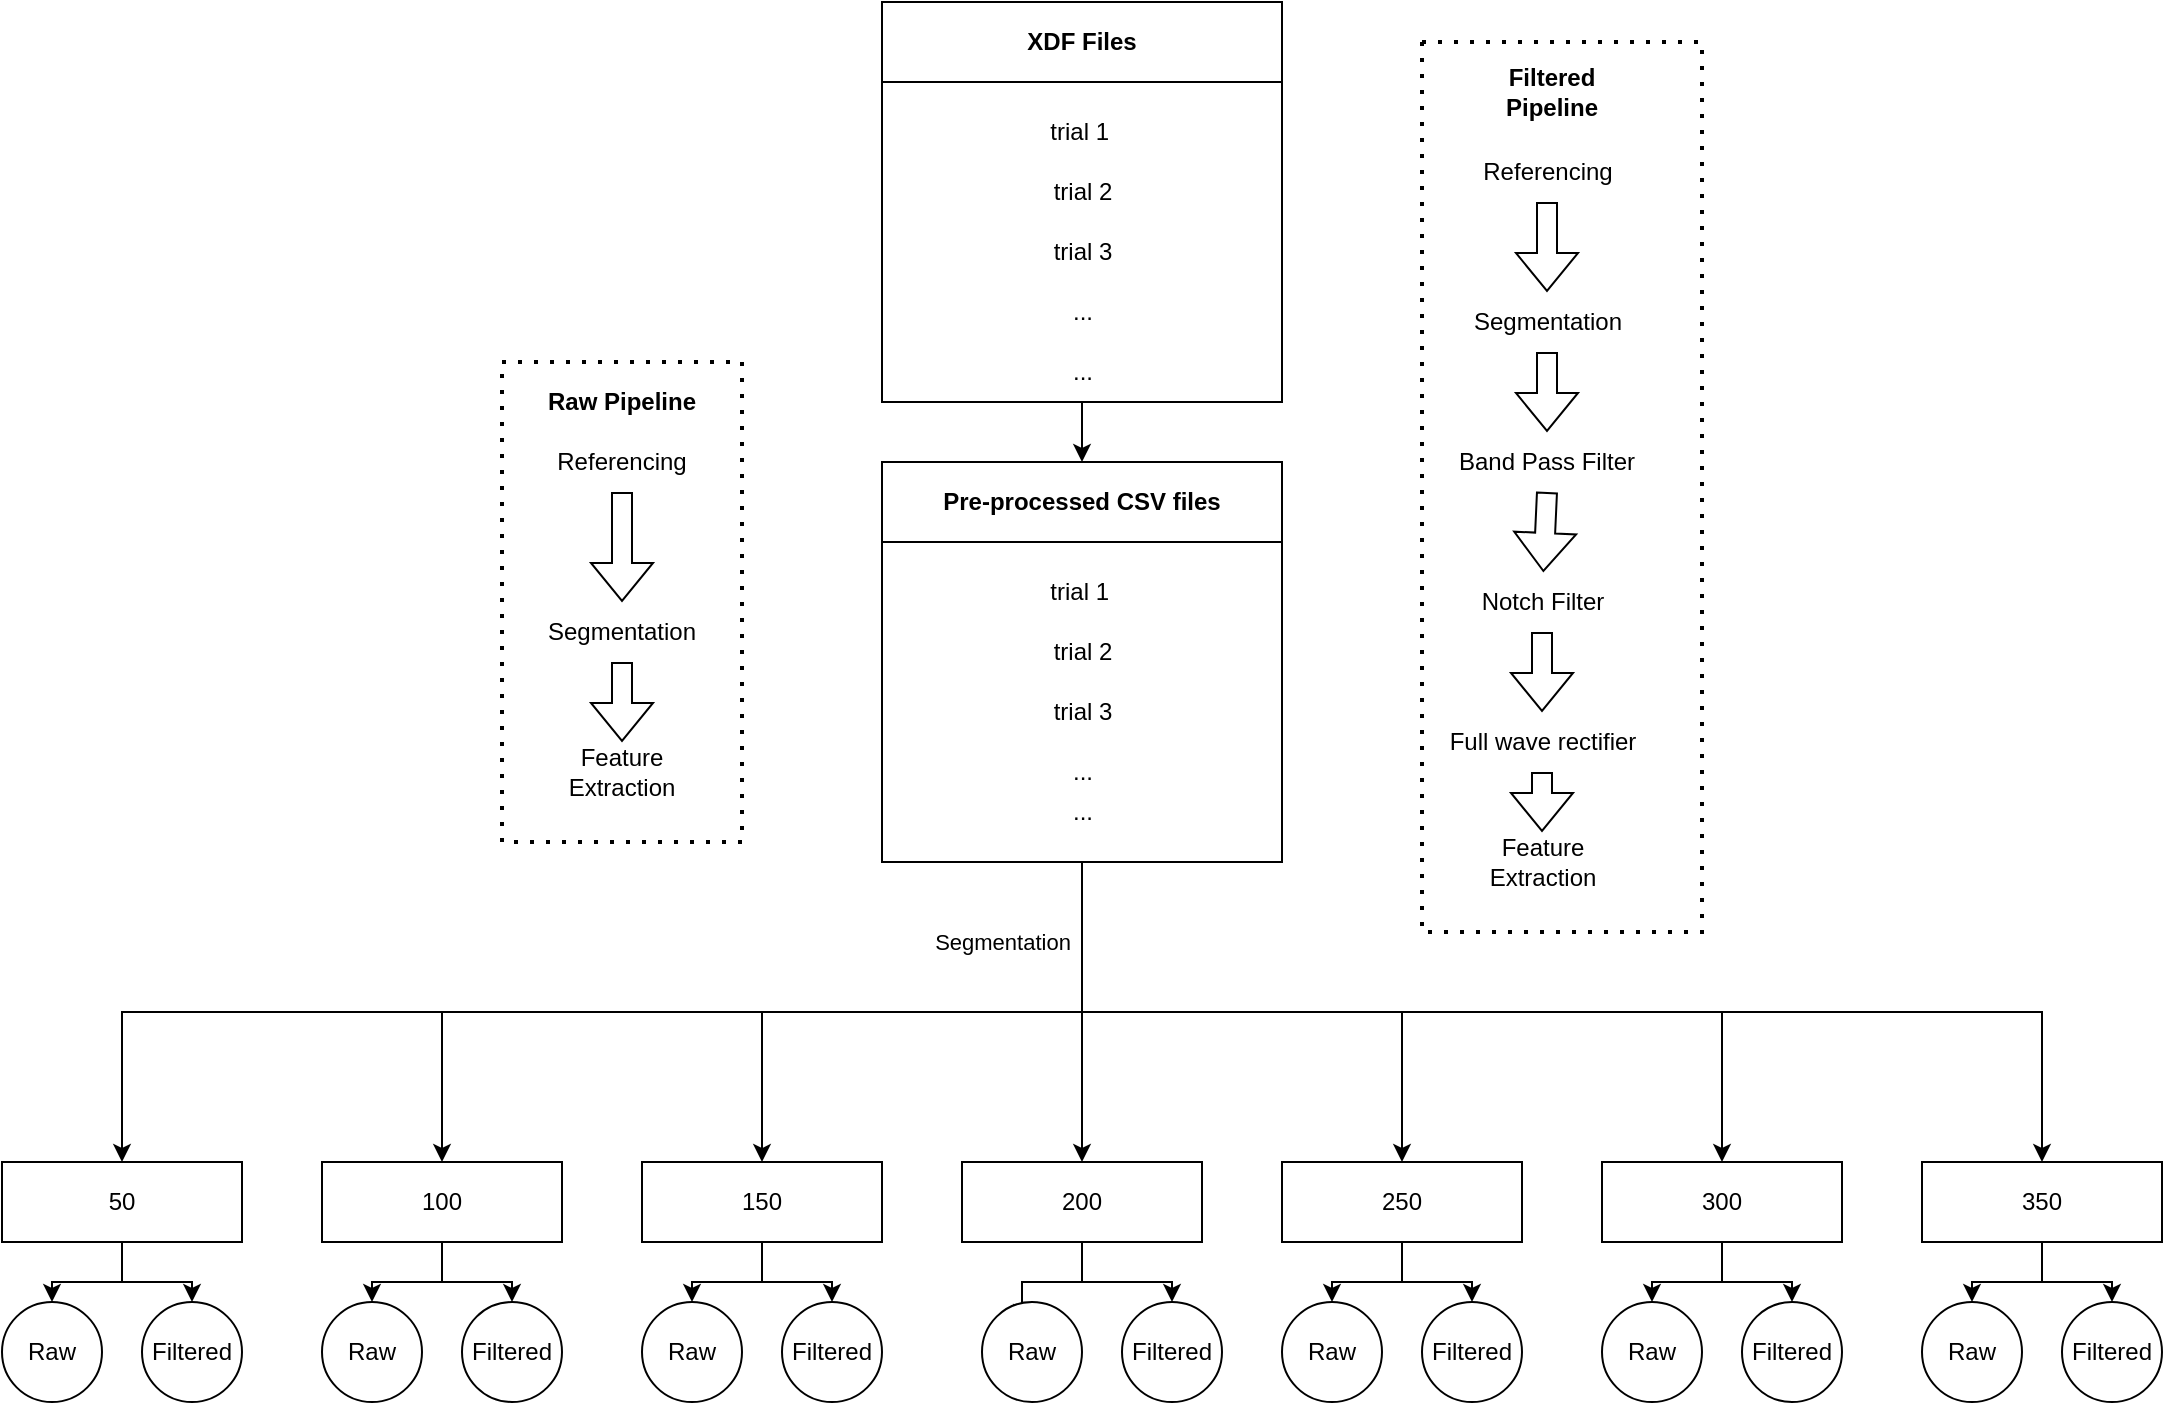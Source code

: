 <mxfile version="21.2.2" type="device">
  <diagram name="Page-1" id="ktkJlVqYEjQXZmO8xF6W">
    <mxGraphModel dx="1221" dy="694" grid="1" gridSize="10" guides="1" tooltips="1" connect="1" arrows="1" fold="1" page="1" pageScale="1" pageWidth="850" pageHeight="1100" math="0" shadow="0">
      <root>
        <mxCell id="0" />
        <mxCell id="1" parent="0" />
        <mxCell id="rGsg8e2gAJntpX7pAh_1-5" value="XDF Files" style="swimlane;whiteSpace=wrap;html=1;startSize=40;" vertex="1" parent="1">
          <mxGeometry x="480" y="60" width="200" height="200" as="geometry" />
        </mxCell>
        <mxCell id="rGsg8e2gAJntpX7pAh_1-6" value="trial 1&amp;nbsp;" style="text;html=1;align=center;verticalAlign=middle;resizable=0;points=[];autosize=1;strokeColor=none;fillColor=none;" vertex="1" parent="rGsg8e2gAJntpX7pAh_1-5">
          <mxGeometry x="70" y="50" width="60" height="30" as="geometry" />
        </mxCell>
        <mxCell id="rGsg8e2gAJntpX7pAh_1-7" value="trial 2" style="text;html=1;align=center;verticalAlign=middle;resizable=0;points=[];autosize=1;strokeColor=none;fillColor=none;" vertex="1" parent="rGsg8e2gAJntpX7pAh_1-5">
          <mxGeometry x="75" y="80" width="50" height="30" as="geometry" />
        </mxCell>
        <mxCell id="rGsg8e2gAJntpX7pAh_1-8" value="trial 3" style="text;html=1;align=center;verticalAlign=middle;resizable=0;points=[];autosize=1;strokeColor=none;fillColor=none;" vertex="1" parent="rGsg8e2gAJntpX7pAh_1-5">
          <mxGeometry x="75" y="110" width="50" height="30" as="geometry" />
        </mxCell>
        <mxCell id="rGsg8e2gAJntpX7pAh_1-9" value="..." style="text;html=1;align=center;verticalAlign=middle;resizable=0;points=[];autosize=1;strokeColor=none;fillColor=none;" vertex="1" parent="rGsg8e2gAJntpX7pAh_1-5">
          <mxGeometry x="85" y="140" width="30" height="30" as="geometry" />
        </mxCell>
        <mxCell id="rGsg8e2gAJntpX7pAh_1-10" value="..." style="text;html=1;align=center;verticalAlign=middle;resizable=0;points=[];autosize=1;strokeColor=none;fillColor=none;" vertex="1" parent="rGsg8e2gAJntpX7pAh_1-5">
          <mxGeometry x="85" y="170" width="30" height="30" as="geometry" />
        </mxCell>
        <mxCell id="rGsg8e2gAJntpX7pAh_1-27" style="edgeStyle=orthogonalEdgeStyle;rounded=0;orthogonalLoop=1;jettySize=auto;html=1;exitX=0.5;exitY=1;exitDx=0;exitDy=0;" edge="1" parent="1" source="rGsg8e2gAJntpX7pAh_1-11" target="rGsg8e2gAJntpX7pAh_1-23">
          <mxGeometry relative="1" as="geometry" />
        </mxCell>
        <mxCell id="rGsg8e2gAJntpX7pAh_1-28" style="edgeStyle=orthogonalEdgeStyle;rounded=0;orthogonalLoop=1;jettySize=auto;html=1;exitX=0.5;exitY=1;exitDx=0;exitDy=0;" edge="1" parent="1" source="rGsg8e2gAJntpX7pAh_1-11" target="rGsg8e2gAJntpX7pAh_1-19">
          <mxGeometry relative="1" as="geometry" />
        </mxCell>
        <mxCell id="rGsg8e2gAJntpX7pAh_1-29" style="edgeStyle=orthogonalEdgeStyle;rounded=0;orthogonalLoop=1;jettySize=auto;html=1;exitX=0.5;exitY=1;exitDx=0;exitDy=0;entryX=0.5;entryY=0;entryDx=0;entryDy=0;" edge="1" parent="1" source="rGsg8e2gAJntpX7pAh_1-11" target="rGsg8e2gAJntpX7pAh_1-20">
          <mxGeometry relative="1" as="geometry" />
        </mxCell>
        <mxCell id="rGsg8e2gAJntpX7pAh_1-30" style="edgeStyle=orthogonalEdgeStyle;rounded=0;orthogonalLoop=1;jettySize=auto;html=1;exitX=0.5;exitY=1;exitDx=0;exitDy=0;entryX=0.5;entryY=0;entryDx=0;entryDy=0;" edge="1" parent="1" source="rGsg8e2gAJntpX7pAh_1-11" target="rGsg8e2gAJntpX7pAh_1-21">
          <mxGeometry relative="1" as="geometry" />
        </mxCell>
        <mxCell id="rGsg8e2gAJntpX7pAh_1-34" value="Segmentation" style="edgeLabel;html=1;align=center;verticalAlign=middle;resizable=0;points=[];" vertex="1" connectable="0" parent="rGsg8e2gAJntpX7pAh_1-30">
          <mxGeometry x="0.267" y="-3" relative="1" as="geometry">
            <mxPoint x="-37" y="-55" as="offset" />
          </mxGeometry>
        </mxCell>
        <mxCell id="rGsg8e2gAJntpX7pAh_1-31" style="edgeStyle=orthogonalEdgeStyle;rounded=0;orthogonalLoop=1;jettySize=auto;html=1;exitX=0.5;exitY=1;exitDx=0;exitDy=0;" edge="1" parent="1" source="rGsg8e2gAJntpX7pAh_1-11" target="rGsg8e2gAJntpX7pAh_1-22">
          <mxGeometry relative="1" as="geometry" />
        </mxCell>
        <mxCell id="rGsg8e2gAJntpX7pAh_1-32" style="edgeStyle=orthogonalEdgeStyle;rounded=0;orthogonalLoop=1;jettySize=auto;html=1;exitX=0.5;exitY=1;exitDx=0;exitDy=0;" edge="1" parent="1" source="rGsg8e2gAJntpX7pAh_1-11" target="rGsg8e2gAJntpX7pAh_1-24">
          <mxGeometry relative="1" as="geometry" />
        </mxCell>
        <mxCell id="rGsg8e2gAJntpX7pAh_1-33" style="edgeStyle=orthogonalEdgeStyle;rounded=0;orthogonalLoop=1;jettySize=auto;html=1;exitX=0.5;exitY=1;exitDx=0;exitDy=0;entryX=0.5;entryY=0;entryDx=0;entryDy=0;" edge="1" parent="1" source="rGsg8e2gAJntpX7pAh_1-11" target="rGsg8e2gAJntpX7pAh_1-25">
          <mxGeometry relative="1" as="geometry" />
        </mxCell>
        <mxCell id="rGsg8e2gAJntpX7pAh_1-11" value="Pre-processed CSV files" style="swimlane;whiteSpace=wrap;html=1;startSize=40;" vertex="1" parent="1">
          <mxGeometry x="480" y="290" width="200" height="200" as="geometry" />
        </mxCell>
        <mxCell id="rGsg8e2gAJntpX7pAh_1-12" value="trial 1&amp;nbsp;" style="text;html=1;align=center;verticalAlign=middle;resizable=0;points=[];autosize=1;strokeColor=none;fillColor=none;" vertex="1" parent="rGsg8e2gAJntpX7pAh_1-11">
          <mxGeometry x="70" y="50" width="60" height="30" as="geometry" />
        </mxCell>
        <mxCell id="rGsg8e2gAJntpX7pAh_1-13" value="trial 2" style="text;html=1;align=center;verticalAlign=middle;resizable=0;points=[];autosize=1;strokeColor=none;fillColor=none;" vertex="1" parent="rGsg8e2gAJntpX7pAh_1-11">
          <mxGeometry x="75" y="80" width="50" height="30" as="geometry" />
        </mxCell>
        <mxCell id="rGsg8e2gAJntpX7pAh_1-14" value="trial 3" style="text;html=1;align=center;verticalAlign=middle;resizable=0;points=[];autosize=1;strokeColor=none;fillColor=none;" vertex="1" parent="rGsg8e2gAJntpX7pAh_1-11">
          <mxGeometry x="75" y="110" width="50" height="30" as="geometry" />
        </mxCell>
        <mxCell id="rGsg8e2gAJntpX7pAh_1-15" value="..." style="text;html=1;align=center;verticalAlign=middle;resizable=0;points=[];autosize=1;strokeColor=none;fillColor=none;" vertex="1" parent="rGsg8e2gAJntpX7pAh_1-11">
          <mxGeometry x="85" y="140" width="30" height="30" as="geometry" />
        </mxCell>
        <mxCell id="rGsg8e2gAJntpX7pAh_1-16" value="..." style="text;html=1;align=center;verticalAlign=middle;resizable=0;points=[];autosize=1;strokeColor=none;fillColor=none;" vertex="1" parent="rGsg8e2gAJntpX7pAh_1-11">
          <mxGeometry x="85" y="160" width="30" height="30" as="geometry" />
        </mxCell>
        <mxCell id="rGsg8e2gAJntpX7pAh_1-18" style="edgeStyle=orthogonalEdgeStyle;rounded=0;orthogonalLoop=1;jettySize=auto;html=1;entryX=0.5;entryY=0;entryDx=0;entryDy=0;" edge="1" parent="1" source="rGsg8e2gAJntpX7pAh_1-10" target="rGsg8e2gAJntpX7pAh_1-11">
          <mxGeometry relative="1" as="geometry" />
        </mxCell>
        <mxCell id="rGsg8e2gAJntpX7pAh_1-56" style="edgeStyle=orthogonalEdgeStyle;rounded=0;orthogonalLoop=1;jettySize=auto;html=1;exitX=0.5;exitY=1;exitDx=0;exitDy=0;entryX=0.5;entryY=0;entryDx=0;entryDy=0;" edge="1" parent="1" source="rGsg8e2gAJntpX7pAh_1-19" target="rGsg8e2gAJntpX7pAh_1-40">
          <mxGeometry relative="1" as="geometry" />
        </mxCell>
        <mxCell id="rGsg8e2gAJntpX7pAh_1-57" style="edgeStyle=orthogonalEdgeStyle;rounded=0;orthogonalLoop=1;jettySize=auto;html=1;exitX=0.5;exitY=1;exitDx=0;exitDy=0;" edge="1" parent="1" source="rGsg8e2gAJntpX7pAh_1-19" target="rGsg8e2gAJntpX7pAh_1-41">
          <mxGeometry relative="1" as="geometry" />
        </mxCell>
        <mxCell id="rGsg8e2gAJntpX7pAh_1-19" value="100" style="rounded=0;whiteSpace=wrap;html=1;" vertex="1" parent="1">
          <mxGeometry x="200" y="640" width="120" height="40" as="geometry" />
        </mxCell>
        <mxCell id="rGsg8e2gAJntpX7pAh_1-58" style="edgeStyle=orthogonalEdgeStyle;rounded=0;orthogonalLoop=1;jettySize=auto;html=1;exitX=0.5;exitY=1;exitDx=0;exitDy=0;" edge="1" parent="1" source="rGsg8e2gAJntpX7pAh_1-20" target="rGsg8e2gAJntpX7pAh_1-42">
          <mxGeometry relative="1" as="geometry" />
        </mxCell>
        <mxCell id="rGsg8e2gAJntpX7pAh_1-59" style="edgeStyle=orthogonalEdgeStyle;rounded=0;orthogonalLoop=1;jettySize=auto;html=1;exitX=0.5;exitY=1;exitDx=0;exitDy=0;" edge="1" parent="1" source="rGsg8e2gAJntpX7pAh_1-20" target="rGsg8e2gAJntpX7pAh_1-43">
          <mxGeometry relative="1" as="geometry" />
        </mxCell>
        <mxCell id="rGsg8e2gAJntpX7pAh_1-20" value="150" style="rounded=0;whiteSpace=wrap;html=1;" vertex="1" parent="1">
          <mxGeometry x="360" y="640" width="120" height="40" as="geometry" />
        </mxCell>
        <mxCell id="rGsg8e2gAJntpX7pAh_1-60" style="edgeStyle=orthogonalEdgeStyle;rounded=0;orthogonalLoop=1;jettySize=auto;html=1;exitX=0.5;exitY=1;exitDx=0;exitDy=0;entryX=0.4;entryY=0.2;entryDx=0;entryDy=0;entryPerimeter=0;" edge="1" parent="1" source="rGsg8e2gAJntpX7pAh_1-21" target="rGsg8e2gAJntpX7pAh_1-48">
          <mxGeometry relative="1" as="geometry" />
        </mxCell>
        <mxCell id="rGsg8e2gAJntpX7pAh_1-61" style="edgeStyle=orthogonalEdgeStyle;rounded=0;orthogonalLoop=1;jettySize=auto;html=1;exitX=0.5;exitY=1;exitDx=0;exitDy=0;entryX=0.5;entryY=0;entryDx=0;entryDy=0;" edge="1" parent="1" source="rGsg8e2gAJntpX7pAh_1-21" target="rGsg8e2gAJntpX7pAh_1-49">
          <mxGeometry relative="1" as="geometry" />
        </mxCell>
        <mxCell id="rGsg8e2gAJntpX7pAh_1-21" value="200" style="rounded=0;whiteSpace=wrap;html=1;" vertex="1" parent="1">
          <mxGeometry x="520" y="640" width="120" height="40" as="geometry" />
        </mxCell>
        <mxCell id="rGsg8e2gAJntpX7pAh_1-62" style="edgeStyle=orthogonalEdgeStyle;rounded=0;orthogonalLoop=1;jettySize=auto;html=1;exitX=0.5;exitY=1;exitDx=0;exitDy=0;entryX=0.5;entryY=0;entryDx=0;entryDy=0;" edge="1" parent="1" source="rGsg8e2gAJntpX7pAh_1-22" target="rGsg8e2gAJntpX7pAh_1-50">
          <mxGeometry relative="1" as="geometry" />
        </mxCell>
        <mxCell id="rGsg8e2gAJntpX7pAh_1-63" style="edgeStyle=orthogonalEdgeStyle;rounded=0;orthogonalLoop=1;jettySize=auto;html=1;exitX=0.5;exitY=1;exitDx=0;exitDy=0;entryX=0.5;entryY=0;entryDx=0;entryDy=0;" edge="1" parent="1" source="rGsg8e2gAJntpX7pAh_1-22" target="rGsg8e2gAJntpX7pAh_1-51">
          <mxGeometry relative="1" as="geometry" />
        </mxCell>
        <mxCell id="rGsg8e2gAJntpX7pAh_1-22" value="250" style="rounded=0;whiteSpace=wrap;html=1;" vertex="1" parent="1">
          <mxGeometry x="680" y="640" width="120" height="40" as="geometry" />
        </mxCell>
        <mxCell id="rGsg8e2gAJntpX7pAh_1-37" style="edgeStyle=orthogonalEdgeStyle;rounded=0;orthogonalLoop=1;jettySize=auto;html=1;exitX=0.5;exitY=1;exitDx=0;exitDy=0;entryX=0.5;entryY=0;entryDx=0;entryDy=0;" edge="1" parent="1" source="rGsg8e2gAJntpX7pAh_1-23" target="rGsg8e2gAJntpX7pAh_1-35">
          <mxGeometry relative="1" as="geometry" />
        </mxCell>
        <mxCell id="rGsg8e2gAJntpX7pAh_1-38" style="edgeStyle=orthogonalEdgeStyle;rounded=0;orthogonalLoop=1;jettySize=auto;html=1;exitX=0.5;exitY=1;exitDx=0;exitDy=0;entryX=0.5;entryY=0;entryDx=0;entryDy=0;" edge="1" parent="1" source="rGsg8e2gAJntpX7pAh_1-23" target="rGsg8e2gAJntpX7pAh_1-36">
          <mxGeometry relative="1" as="geometry" />
        </mxCell>
        <mxCell id="rGsg8e2gAJntpX7pAh_1-23" value="50" style="rounded=0;whiteSpace=wrap;html=1;" vertex="1" parent="1">
          <mxGeometry x="40" y="640" width="120" height="40" as="geometry" />
        </mxCell>
        <mxCell id="rGsg8e2gAJntpX7pAh_1-64" style="edgeStyle=orthogonalEdgeStyle;rounded=0;orthogonalLoop=1;jettySize=auto;html=1;exitX=0.5;exitY=1;exitDx=0;exitDy=0;entryX=0.5;entryY=0;entryDx=0;entryDy=0;" edge="1" parent="1" source="rGsg8e2gAJntpX7pAh_1-24" target="rGsg8e2gAJntpX7pAh_1-52">
          <mxGeometry relative="1" as="geometry" />
        </mxCell>
        <mxCell id="rGsg8e2gAJntpX7pAh_1-65" style="edgeStyle=orthogonalEdgeStyle;rounded=0;orthogonalLoop=1;jettySize=auto;html=1;exitX=0.5;exitY=1;exitDx=0;exitDy=0;entryX=0.5;entryY=0;entryDx=0;entryDy=0;" edge="1" parent="1" source="rGsg8e2gAJntpX7pAh_1-24" target="rGsg8e2gAJntpX7pAh_1-53">
          <mxGeometry relative="1" as="geometry" />
        </mxCell>
        <mxCell id="rGsg8e2gAJntpX7pAh_1-24" value="300" style="rounded=0;whiteSpace=wrap;html=1;" vertex="1" parent="1">
          <mxGeometry x="840" y="640" width="120" height="40" as="geometry" />
        </mxCell>
        <mxCell id="rGsg8e2gAJntpX7pAh_1-66" style="edgeStyle=orthogonalEdgeStyle;rounded=0;orthogonalLoop=1;jettySize=auto;html=1;exitX=0.5;exitY=1;exitDx=0;exitDy=0;entryX=0.5;entryY=0;entryDx=0;entryDy=0;" edge="1" parent="1" source="rGsg8e2gAJntpX7pAh_1-25" target="rGsg8e2gAJntpX7pAh_1-54">
          <mxGeometry relative="1" as="geometry" />
        </mxCell>
        <mxCell id="rGsg8e2gAJntpX7pAh_1-67" style="edgeStyle=orthogonalEdgeStyle;rounded=0;orthogonalLoop=1;jettySize=auto;html=1;exitX=0.5;exitY=1;exitDx=0;exitDy=0;entryX=0.5;entryY=0;entryDx=0;entryDy=0;" edge="1" parent="1" source="rGsg8e2gAJntpX7pAh_1-25" target="rGsg8e2gAJntpX7pAh_1-55">
          <mxGeometry relative="1" as="geometry" />
        </mxCell>
        <mxCell id="rGsg8e2gAJntpX7pAh_1-25" value="350" style="rounded=0;whiteSpace=wrap;html=1;" vertex="1" parent="1">
          <mxGeometry x="1000" y="640" width="120" height="40" as="geometry" />
        </mxCell>
        <mxCell id="rGsg8e2gAJntpX7pAh_1-35" value="Raw" style="ellipse;whiteSpace=wrap;html=1;aspect=fixed;" vertex="1" parent="1">
          <mxGeometry x="40" y="710" width="50" height="50" as="geometry" />
        </mxCell>
        <mxCell id="rGsg8e2gAJntpX7pAh_1-36" value="Filtered" style="ellipse;whiteSpace=wrap;html=1;aspect=fixed;" vertex="1" parent="1">
          <mxGeometry x="110" y="710" width="50" height="50" as="geometry" />
        </mxCell>
        <mxCell id="rGsg8e2gAJntpX7pAh_1-40" value="Raw" style="ellipse;whiteSpace=wrap;html=1;aspect=fixed;" vertex="1" parent="1">
          <mxGeometry x="200" y="710" width="50" height="50" as="geometry" />
        </mxCell>
        <mxCell id="rGsg8e2gAJntpX7pAh_1-41" value="Filtered" style="ellipse;whiteSpace=wrap;html=1;aspect=fixed;" vertex="1" parent="1">
          <mxGeometry x="270" y="710" width="50" height="50" as="geometry" />
        </mxCell>
        <mxCell id="rGsg8e2gAJntpX7pAh_1-42" value="Raw" style="ellipse;whiteSpace=wrap;html=1;aspect=fixed;" vertex="1" parent="1">
          <mxGeometry x="360" y="710" width="50" height="50" as="geometry" />
        </mxCell>
        <mxCell id="rGsg8e2gAJntpX7pAh_1-43" value="Filtered" style="ellipse;whiteSpace=wrap;html=1;aspect=fixed;" vertex="1" parent="1">
          <mxGeometry x="430" y="710" width="50" height="50" as="geometry" />
        </mxCell>
        <mxCell id="rGsg8e2gAJntpX7pAh_1-48" value="Raw" style="ellipse;whiteSpace=wrap;html=1;aspect=fixed;" vertex="1" parent="1">
          <mxGeometry x="530" y="710" width="50" height="50" as="geometry" />
        </mxCell>
        <mxCell id="rGsg8e2gAJntpX7pAh_1-49" value="Filtered" style="ellipse;whiteSpace=wrap;html=1;aspect=fixed;" vertex="1" parent="1">
          <mxGeometry x="600" y="710" width="50" height="50" as="geometry" />
        </mxCell>
        <mxCell id="rGsg8e2gAJntpX7pAh_1-50" value="Raw" style="ellipse;whiteSpace=wrap;html=1;aspect=fixed;" vertex="1" parent="1">
          <mxGeometry x="680" y="710" width="50" height="50" as="geometry" />
        </mxCell>
        <mxCell id="rGsg8e2gAJntpX7pAh_1-51" value="Filtered" style="ellipse;whiteSpace=wrap;html=1;aspect=fixed;" vertex="1" parent="1">
          <mxGeometry x="750" y="710" width="50" height="50" as="geometry" />
        </mxCell>
        <mxCell id="rGsg8e2gAJntpX7pAh_1-52" value="Raw" style="ellipse;whiteSpace=wrap;html=1;aspect=fixed;" vertex="1" parent="1">
          <mxGeometry x="840" y="710" width="50" height="50" as="geometry" />
        </mxCell>
        <mxCell id="rGsg8e2gAJntpX7pAh_1-53" value="Filtered" style="ellipse;whiteSpace=wrap;html=1;aspect=fixed;" vertex="1" parent="1">
          <mxGeometry x="910" y="710" width="50" height="50" as="geometry" />
        </mxCell>
        <mxCell id="rGsg8e2gAJntpX7pAh_1-54" value="Raw" style="ellipse;whiteSpace=wrap;html=1;aspect=fixed;" vertex="1" parent="1">
          <mxGeometry x="1000" y="710" width="50" height="50" as="geometry" />
        </mxCell>
        <mxCell id="rGsg8e2gAJntpX7pAh_1-55" value="Filtered" style="ellipse;whiteSpace=wrap;html=1;aspect=fixed;" vertex="1" parent="1">
          <mxGeometry x="1070" y="710" width="50" height="50" as="geometry" />
        </mxCell>
        <mxCell id="rGsg8e2gAJntpX7pAh_1-68" value="Raw Pipeline" style="text;html=1;strokeColor=none;fillColor=none;align=center;verticalAlign=middle;whiteSpace=wrap;rounded=0;fontStyle=1" vertex="1" parent="1">
          <mxGeometry x="310" y="245" width="80" height="30" as="geometry" />
        </mxCell>
        <mxCell id="rGsg8e2gAJntpX7pAh_1-69" value="Segmentation" style="text;html=1;strokeColor=none;fillColor=none;align=center;verticalAlign=middle;whiteSpace=wrap;rounded=0;" vertex="1" parent="1">
          <mxGeometry x="320" y="360" width="60" height="30" as="geometry" />
        </mxCell>
        <mxCell id="rGsg8e2gAJntpX7pAh_1-71" value="Feature Extraction" style="text;html=1;strokeColor=none;fillColor=none;align=center;verticalAlign=middle;whiteSpace=wrap;rounded=0;" vertex="1" parent="1">
          <mxGeometry x="320" y="430" width="60" height="30" as="geometry" />
        </mxCell>
        <mxCell id="rGsg8e2gAJntpX7pAh_1-72" value="" style="shape=flexArrow;endArrow=classic;html=1;rounded=0;exitX=0.5;exitY=1;exitDx=0;exitDy=0;entryX=0.5;entryY=0;entryDx=0;entryDy=0;" edge="1" parent="1" source="rGsg8e2gAJntpX7pAh_1-69" target="rGsg8e2gAJntpX7pAh_1-71">
          <mxGeometry width="50" height="50" relative="1" as="geometry">
            <mxPoint x="770" y="550" as="sourcePoint" />
            <mxPoint x="820" y="500" as="targetPoint" />
          </mxGeometry>
        </mxCell>
        <mxCell id="rGsg8e2gAJntpX7pAh_1-73" value="Filtered Pipeline" style="text;html=1;strokeColor=none;fillColor=none;align=center;verticalAlign=middle;whiteSpace=wrap;rounded=0;fontStyle=1" vertex="1" parent="1">
          <mxGeometry x="770" y="90" width="90" height="30" as="geometry" />
        </mxCell>
        <mxCell id="rGsg8e2gAJntpX7pAh_1-74" value="Segmentation" style="text;html=1;strokeColor=none;fillColor=none;align=center;verticalAlign=middle;whiteSpace=wrap;rounded=0;" vertex="1" parent="1">
          <mxGeometry x="782.5" y="205" width="60" height="30" as="geometry" />
        </mxCell>
        <mxCell id="rGsg8e2gAJntpX7pAh_1-75" value="Band Pass Filter" style="text;html=1;strokeColor=none;fillColor=none;align=center;verticalAlign=middle;whiteSpace=wrap;rounded=0;" vertex="1" parent="1">
          <mxGeometry x="765" y="275" width="95" height="30" as="geometry" />
        </mxCell>
        <mxCell id="rGsg8e2gAJntpX7pAh_1-76" value="Notch Filter" style="text;html=1;strokeColor=none;fillColor=none;align=center;verticalAlign=middle;whiteSpace=wrap;rounded=0;" vertex="1" parent="1">
          <mxGeometry x="762.5" y="345" width="95" height="30" as="geometry" />
        </mxCell>
        <mxCell id="rGsg8e2gAJntpX7pAh_1-77" value="Full wave rectifier" style="text;html=1;strokeColor=none;fillColor=none;align=center;verticalAlign=middle;whiteSpace=wrap;rounded=0;" vertex="1" parent="1">
          <mxGeometry x="757.5" y="415" width="105" height="30" as="geometry" />
        </mxCell>
        <mxCell id="rGsg8e2gAJntpX7pAh_1-78" value="Feature Extraction" style="text;html=1;strokeColor=none;fillColor=none;align=center;verticalAlign=middle;whiteSpace=wrap;rounded=0;" vertex="1" parent="1">
          <mxGeometry x="762.5" y="475" width="95" height="30" as="geometry" />
        </mxCell>
        <mxCell id="rGsg8e2gAJntpX7pAh_1-80" value="" style="shape=flexArrow;endArrow=classic;html=1;rounded=0;exitX=0.5;exitY=1;exitDx=0;exitDy=0;entryX=0.5;entryY=0;entryDx=0;entryDy=0;" edge="1" parent="1" source="rGsg8e2gAJntpX7pAh_1-74" target="rGsg8e2gAJntpX7pAh_1-75">
          <mxGeometry width="50" height="50" relative="1" as="geometry">
            <mxPoint x="1087.5" y="465" as="sourcePoint" />
            <mxPoint x="1137.5" y="415" as="targetPoint" />
          </mxGeometry>
        </mxCell>
        <mxCell id="rGsg8e2gAJntpX7pAh_1-81" value="" style="shape=flexArrow;endArrow=classic;html=1;rounded=0;exitX=0.5;exitY=1;exitDx=0;exitDy=0;" edge="1" parent="1" source="rGsg8e2gAJntpX7pAh_1-75" target="rGsg8e2gAJntpX7pAh_1-76">
          <mxGeometry width="50" height="50" relative="1" as="geometry">
            <mxPoint x="1087.5" y="465" as="sourcePoint" />
            <mxPoint x="1137.5" y="415" as="targetPoint" />
          </mxGeometry>
        </mxCell>
        <mxCell id="rGsg8e2gAJntpX7pAh_1-82" value="" style="shape=flexArrow;endArrow=classic;html=1;rounded=0;exitX=0.5;exitY=1;exitDx=0;exitDy=0;" edge="1" parent="1" source="rGsg8e2gAJntpX7pAh_1-76" target="rGsg8e2gAJntpX7pAh_1-77">
          <mxGeometry width="50" height="50" relative="1" as="geometry">
            <mxPoint x="1087.5" y="465" as="sourcePoint" />
            <mxPoint x="1137.5" y="415" as="targetPoint" />
          </mxGeometry>
        </mxCell>
        <mxCell id="rGsg8e2gAJntpX7pAh_1-83" value="" style="shape=flexArrow;endArrow=classic;html=1;rounded=0;exitX=0.5;exitY=1;exitDx=0;exitDy=0;" edge="1" parent="1" source="rGsg8e2gAJntpX7pAh_1-77" target="rGsg8e2gAJntpX7pAh_1-78">
          <mxGeometry width="50" height="50" relative="1" as="geometry">
            <mxPoint x="1087.5" y="465" as="sourcePoint" />
            <mxPoint x="1137.5" y="415" as="targetPoint" />
          </mxGeometry>
        </mxCell>
        <mxCell id="rGsg8e2gAJntpX7pAh_1-84" value="" style="endArrow=none;dashed=1;html=1;dashPattern=1 3;strokeWidth=2;rounded=0;" edge="1" parent="1">
          <mxGeometry width="50" height="50" relative="1" as="geometry">
            <mxPoint x="410" y="480" as="sourcePoint" />
            <mxPoint x="410" y="480" as="targetPoint" />
            <Array as="points">
              <mxPoint x="290" y="480" />
              <mxPoint x="290" y="240" />
              <mxPoint x="410" y="240" />
            </Array>
          </mxGeometry>
        </mxCell>
        <mxCell id="rGsg8e2gAJntpX7pAh_1-85" value="" style="endArrow=none;dashed=1;html=1;dashPattern=1 3;strokeWidth=2;rounded=0;" edge="1" parent="1">
          <mxGeometry width="50" height="50" relative="1" as="geometry">
            <mxPoint x="750" y="80" as="sourcePoint" />
            <mxPoint x="750" y="80" as="targetPoint" />
            <Array as="points">
              <mxPoint x="890" y="80" />
              <mxPoint x="890" y="325" />
              <mxPoint x="890" y="525" />
              <mxPoint x="750" y="525" />
            </Array>
          </mxGeometry>
        </mxCell>
        <mxCell id="rGsg8e2gAJntpX7pAh_1-86" value="Referencing" style="text;html=1;strokeColor=none;fillColor=none;align=center;verticalAlign=middle;whiteSpace=wrap;rounded=0;" vertex="1" parent="1">
          <mxGeometry x="320" y="275" width="60" height="30" as="geometry" />
        </mxCell>
        <mxCell id="rGsg8e2gAJntpX7pAh_1-87" value="" style="shape=flexArrow;endArrow=classic;html=1;rounded=0;exitX=0.5;exitY=1;exitDx=0;exitDy=0;" edge="1" parent="1" source="rGsg8e2gAJntpX7pAh_1-86" target="rGsg8e2gAJntpX7pAh_1-69">
          <mxGeometry width="50" height="50" relative="1" as="geometry">
            <mxPoint x="580" y="330" as="sourcePoint" />
            <mxPoint x="630" y="280" as="targetPoint" />
          </mxGeometry>
        </mxCell>
        <mxCell id="rGsg8e2gAJntpX7pAh_1-89" value="Referencing" style="text;html=1;strokeColor=none;fillColor=none;align=center;verticalAlign=middle;whiteSpace=wrap;rounded=0;" vertex="1" parent="1">
          <mxGeometry x="782.5" y="130" width="60" height="30" as="geometry" />
        </mxCell>
        <mxCell id="rGsg8e2gAJntpX7pAh_1-91" value="" style="shape=flexArrow;endArrow=classic;html=1;rounded=0;exitX=0.5;exitY=1;exitDx=0;exitDy=0;entryX=0.5;entryY=0;entryDx=0;entryDy=0;" edge="1" parent="1" source="rGsg8e2gAJntpX7pAh_1-89" target="rGsg8e2gAJntpX7pAh_1-74">
          <mxGeometry width="50" height="50" relative="1" as="geometry">
            <mxPoint x="580" y="330" as="sourcePoint" />
            <mxPoint x="630" y="280" as="targetPoint" />
          </mxGeometry>
        </mxCell>
      </root>
    </mxGraphModel>
  </diagram>
</mxfile>

